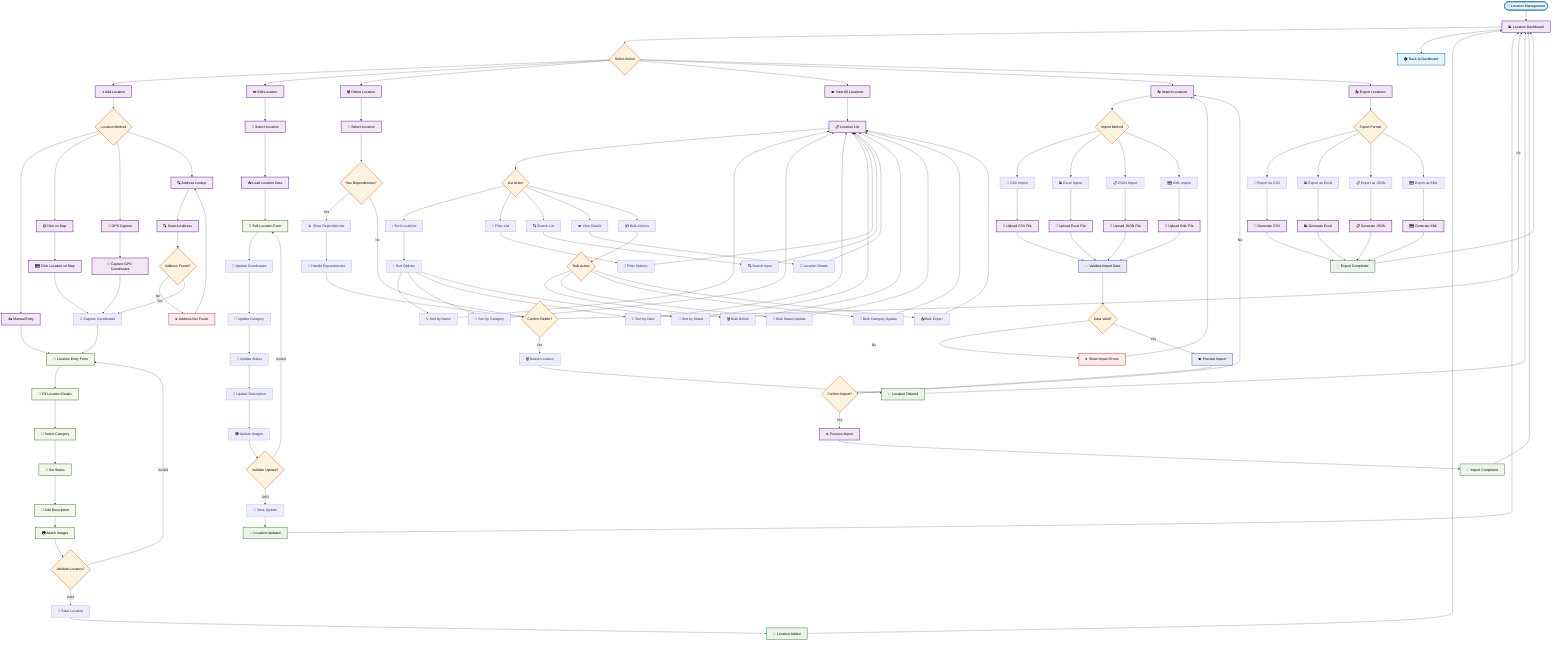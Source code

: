 flowchart TD
    %% Location Management Module
    
    Start([📍 Location Management]) --> LocationDashboard[📊 Location Dashboard]
    LocationDashboard --> LocationActions{Select Action}
    
    %% Main location actions
    LocationActions --> AddLocation[➕ Add Location]
    LocationActions --> EditLocation[✏️ Edit Location]
    LocationActions --> DeleteLocation[🗑️ Delete Location]
    LocationActions --> ViewLocations[👁️ View All Locations]
    LocationActions --> ImportLocations[📥 Import Locations]
    LocationActions --> ExportLocations[📤 Export Locations]
    
    %% Add Location Flow
    AddLocation --> LocationMethod{Location Method}
    LocationMethod --> ManualEntry[✍️ Manual Entry]
    LocationMethod --> MapClick[🖱️ Click on Map]
    LocationMethod --> GPSCapture[📍 GPS Capture]
    LocationMethod --> AddressLookup[🔍 Address Lookup]
    
    ManualEntry --> LocationForm[📝 Location Entry Form]
    MapClick --> ClickOnMap[🗺️ Click Location on Map]
    GPSCapture --> CaptureGPSLocation[📡 Capture GPS Coordinates]
    AddressLookup --> AddressSearch[🔍 Search Address]
    
    ClickOnMap --> CoordinatesCapture[📍 Capture Coordinates]
    CaptureGPSLocation --> CoordinatesCapture
    AddressSearch --> AddressFound{Address Found?}
    AddressFound -->|No| AddressNotFound[❌ Address Not Found]
    AddressFound -->|Yes| CoordinatesCapture
    
    CoordinatesCapture --> LocationForm
    LocationForm --> FillLocationDetails[📝 Fill Location Details]
    FillLocationDetails --> LocationCategory[📂 Select Category]
    LocationCategory --> LocationStatus[🔘 Set Status]
    LocationStatus --> LocationDescription[📄 Add Description]
    LocationDescription --> AttachImages[📷 Attach Images]
    AttachImages --> ValidateLocation{Validate Location?}
    ValidateLocation -->|Invalid| LocationForm
    ValidateLocation -->|Valid| SaveLocation[💾 Save Location]
    SaveLocation --> LocationAdded[✅ Location Added]
    
    %% Edit Location Flow
    EditLocation --> SelectEditLocation[🎯 Select Location]
    SelectEditLocation --> LoadLocationData[📥 Load Location Data]
    LoadLocationData --> EditLocationForm[📝 Edit Location Form]
    EditLocationForm --> UpdateCoordinates[📍 Update Coordinates]
    UpdateCoordinates --> UpdateCategory[📂 Update Category]
    UpdateCategory --> UpdateStatus[🔘 Update Status]
    UpdateStatus --> UpdateDescription[📄 Update Description]
    UpdateDescription --> UpdateImages[📷 Update Images]
    UpdateImages --> ValidateLocationUpdate{Validate Update?}
    ValidateLocationUpdate -->|Invalid| EditLocationForm
    ValidateLocationUpdate -->|Valid| SaveLocationUpdate[💾 Save Update]
    SaveLocationUpdate --> LocationUpdated[✅ Location Updated]
    
    %% Delete Location Flow
    DeleteLocation --> SelectDeleteLocation[🎯 Select Location]
    SelectDeleteLocation --> CheckDependencies{Has Dependencies?}
    CheckDependencies -->|Yes| ShowDependencies[⚠️ Show Dependencies]
    CheckDependencies -->|No| ConfirmDelete{Confirm Delete?}
    ShowDependencies --> HandleDependencies[🔄 Handle Dependencies]
    HandleDependencies --> ConfirmDelete
    ConfirmDelete -->|No| LocationDashboard
    ConfirmDelete -->|Yes| DeleteLocationData[🗑️ Delete Location]
    DeleteLocationData --> LocationDeleted[✅ Location Deleted]
    
    %% View Locations Flow
    ViewLocations --> LocationList[📋 Location List]
    LocationList --> LocationListActions{List Action}
    LocationListActions --> SortLocations[↕️ Sort Locations]
    LocationListActions --> FilterLocationList[🔽 Filter List]
    LocationListActions --> SearchLocationList[🔍 Search List]
    LocationListActions --> ViewLocationDetails[👁️ View Details]
    LocationListActions --> BulkActions[📦 Bulk Actions]
    
    SortLocations --> SortOptions[↕️ Sort Options]
    SortOptions --> SortByName[🔤 Sort by Name]
    SortOptions --> SortByCategory[📂 Sort by Category]
    SortOptions --> SortByDate[📅 Sort by Date]
    SortOptions --> SortByStatus[🔘 Sort by Status]
    
    FilterLocationList --> FilterListOptions[🔽 Filter Options]
    SearchLocationList --> SearchListInput[🔍 Search Input]
    ViewLocationDetails --> LocationDetailsView[📄 Location Details]
    
    BulkActions --> BulkActionOptions{Bulk Action}
    BulkActionOptions --> BulkDelete[🗑️ Bulk Delete]
    BulkActionOptions --> BulkStatusUpdate[🔘 Bulk Status Update]
    BulkActionOptions --> BulkCategoryUpdate[📂 Bulk Category Update]
    BulkActionOptions --> BulkExport[📤 Bulk Export]
    
    %% Import Locations Flow
    ImportLocations --> ImportMethod{Import Method}
    ImportMethod --> CSVImport[📄 CSV Import]
    ImportMethod --> ExcelImport[📊 Excel Import]
    ImportMethod --> JSONImport[📋 JSON Import]
    ImportMethod --> KMLImport[🗺️ KML Import]
    
    CSVImport --> UploadCSVFile[📁 Upload CSV File]
    ExcelImport --> UploadExcelFile[📁 Upload Excel File]
    JSONImport --> UploadJSONFile[📁 Upload JSON File]
    KMLImport --> UploadKMLFile[📁 Upload KML File]
    
    UploadCSVFile --> ValidateImportData[✅ Validate Import Data]
    UploadExcelFile --> ValidateImportData
    UploadJSONFile --> ValidateImportData
    UploadKMLFile --> ValidateImportData
    
    ValidateImportData --> ImportValidation{Data Valid?}
    ImportValidation -->|No| ImportErrors[❌ Show Import Errors]
    ImportValidation -->|Yes| PreviewImport[👁️ Preview Import]
    PreviewImport --> ConfirmImport{Confirm Import?}
    ConfirmImport -->|No| ImportLocations
    ConfirmImport -->|Yes| ProcessImport[⚙️ Process Import]
    ProcessImport --> ImportCompleted[✅ Import Completed]
    ImportErrors --> ImportLocations
    
    %% Export Locations Flow
    ExportLocations --> ExportOptions{Export Format}
    ExportOptions --> ExportCSV[📄 Export as CSV]
    ExportOptions --> ExportExcel[📊 Export as Excel]
    ExportOptions --> ExportJSON[📋 Export as JSON]
    ExportOptions --> ExportKML[🗺️ Export as KML]
    
    ExportCSV --> GenerateCSVExport[📄 Generate CSV]
    ExportExcel --> GenerateExcelExport[📊 Generate Excel]
    ExportJSON --> GenerateJSONExport[📋 Generate JSON]
    ExportKML --> GenerateKMLExport[🗺️ Generate KML]
    
    GenerateCSVExport --> ExportCompleted[✅ Export Completed]
    GenerateExcelExport --> ExportCompleted
    GenerateJSONExport --> ExportCompleted
    GenerateKMLExport --> ExportCompleted
    
    %% Return paths
    LocationAdded --> LocationDashboard
    LocationUpdated --> LocationDashboard
    LocationDeleted --> LocationDashboard
    AddressNotFound --> AddressLookup
    SortByName --> LocationList
    SortByCategory --> LocationList
    SortByDate --> LocationList
    SortByStatus --> LocationList
    FilterListOptions --> LocationList
    SearchListInput --> LocationList
    LocationDetailsView --> LocationList
    BulkDelete --> LocationList
    BulkStatusUpdate --> LocationList
    BulkCategoryUpdate --> LocationList
    BulkExport --> LocationList
    ImportCompleted --> LocationDashboard
    ExportCompleted --> LocationDashboard
    
    %% Back to main dashboard
    LocationDashboard --> Dashboard[🏠 Back to Dashboard]
    
    %% Styling
    classDef startEnd fill:#e1f5fe,stroke:#01579b,stroke-width:2px,color:#000
    classDef process fill:#f3e5f5,stroke:#4a148c,stroke-width:2px,color:#000
    classDef decision fill:#fff3e0,stroke:#e65100,stroke-width:2px,color:#000
    classDef success fill:#e8f5e8,stroke:#2e7d32,stroke-width:2px,color:#000
    classDef error fill:#ffebee,stroke:#c62828,stroke-width:2px,color:#000
    classDef form fill:#f1f8e9,stroke:#33691e,stroke-width:2px,color:#000
    classDef upload fill:#e8eaf6,stroke:#3f51b5,stroke-width:2px,color:#000
    
    class Start,Dashboard startEnd
    class LocationDashboard,AddLocation,EditLocation,DeleteLocation,ViewLocations,ImportLocations,ExportLocations,ManualEntry,MapClick,GPSCapture,AddressLookup,ClickOnMap,CaptureGPSLocation,AddressSearch,LoadLocationData,SelectEditLocation,SelectDeleteLocation,LocationList,UploadCSVFile,UploadExcelFile,UploadJSONFile,UploadKMLFile,ProcessImport,GenerateCSVExport,GenerateExcelExport,GenerateJSONExport,GenerateKMLExport process
    class LocationActions,LocationMethod,AddressFound,ValidateLocation,ValidateLocationUpdate,CheckDependencies,ConfirmDelete,LocationListActions,BulkActionOptions,ImportMethod,ImportValidation,ConfirmImport,ExportOptions decision
    class LocationAdded,LocationUpdated,LocationDeleted,ImportCompleted,ExportCompleted success
    class AddressNotFound,ImportErrors error
    class LocationForm,EditLocationForm,FillLocationDetails,LocationCategory,LocationStatus,LocationDescription,AttachImages form
    class ValidateImportData,PreviewImport upload